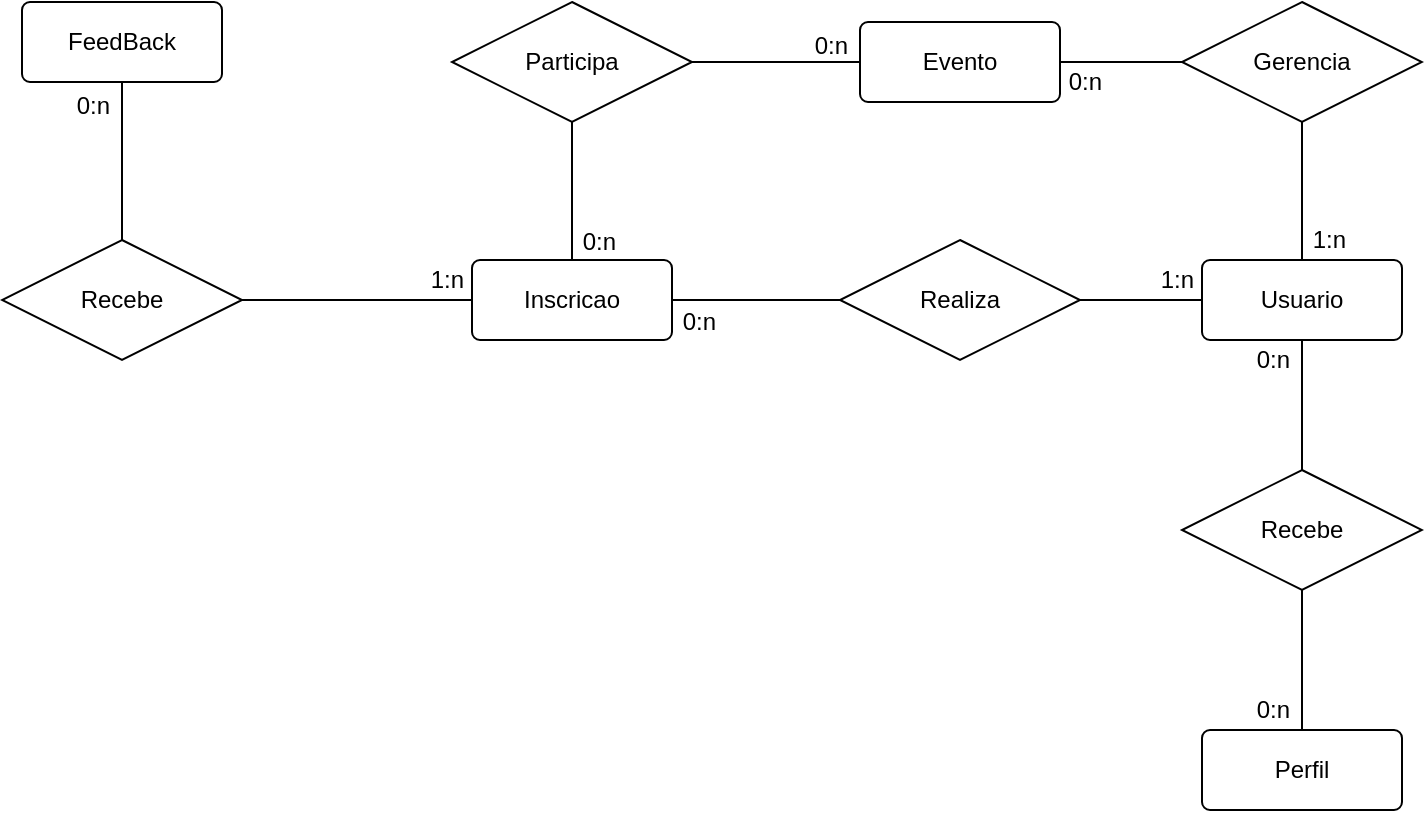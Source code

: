 <mxfile version="13.2.4" type="github">
  <diagram id="XgKy6e4inUG7rCdKwu-2" name="Page-1">
    <mxGraphModel dx="1108" dy="482" grid="1" gridSize="10" guides="1" tooltips="1" connect="1" arrows="1" fold="1" page="1" pageScale="1" pageWidth="827" pageHeight="1169" math="0" shadow="0">
      <root>
        <mxCell id="0" />
        <mxCell id="1" parent="0" />
        <mxCell id="P_-fmWdjzyzI8tMcbLqE-1" value="Evento" style="rounded=1;arcSize=10;whiteSpace=wrap;html=1;align=center;" parent="1" vertex="1">
          <mxGeometry x="559" y="446" width="100" height="40" as="geometry" />
        </mxCell>
        <mxCell id="P_-fmWdjzyzI8tMcbLqE-2" value="Gerencia" style="shape=rhombus;perimeter=rhombusPerimeter;whiteSpace=wrap;html=1;align=center;" parent="1" vertex="1">
          <mxGeometry x="720" y="436" width="120" height="60" as="geometry" />
        </mxCell>
        <mxCell id="P_-fmWdjzyzI8tMcbLqE-3" value="Inscricao" style="rounded=1;arcSize=10;whiteSpace=wrap;html=1;align=center;" parent="1" vertex="1">
          <mxGeometry x="365" y="565" width="100" height="40" as="geometry" />
        </mxCell>
        <mxCell id="P_-fmWdjzyzI8tMcbLqE-4" value="Usuario" style="rounded=1;arcSize=10;whiteSpace=wrap;html=1;align=center;" parent="1" vertex="1">
          <mxGeometry x="730" y="565" width="100" height="40" as="geometry" />
        </mxCell>
        <mxCell id="P_-fmWdjzyzI8tMcbLqE-5" value="Perfil" style="rounded=1;arcSize=10;whiteSpace=wrap;html=1;align=center;" parent="1" vertex="1">
          <mxGeometry x="730" y="800" width="100" height="40" as="geometry" />
        </mxCell>
        <mxCell id="P_-fmWdjzyzI8tMcbLqE-6" value="FeedBack" style="rounded=1;arcSize=10;whiteSpace=wrap;html=1;align=center;" parent="1" vertex="1">
          <mxGeometry x="140" y="436" width="100" height="40" as="geometry" />
        </mxCell>
        <mxCell id="P_-fmWdjzyzI8tMcbLqE-7" value="Participa" style="shape=rhombus;perimeter=rhombusPerimeter;whiteSpace=wrap;html=1;align=center;" parent="1" vertex="1">
          <mxGeometry x="355" y="436" width="120" height="60" as="geometry" />
        </mxCell>
        <mxCell id="P_-fmWdjzyzI8tMcbLqE-9" value="Realiza" style="shape=rhombus;perimeter=rhombusPerimeter;whiteSpace=wrap;html=1;align=center;" parent="1" vertex="1">
          <mxGeometry x="549" y="555" width="120" height="60" as="geometry" />
        </mxCell>
        <mxCell id="P_-fmWdjzyzI8tMcbLqE-10" value="Recebe" style="shape=rhombus;perimeter=rhombusPerimeter;whiteSpace=wrap;html=1;align=center;" parent="1" vertex="1">
          <mxGeometry x="720" y="670" width="120" height="60" as="geometry" />
        </mxCell>
        <mxCell id="P_-fmWdjzyzI8tMcbLqE-11" value="" style="endArrow=none;html=1;rounded=0;exitX=0;exitY=0.5;exitDx=0;exitDy=0;entryX=1;entryY=0.5;entryDx=0;entryDy=0;" parent="1" source="P_-fmWdjzyzI8tMcbLqE-2" target="P_-fmWdjzyzI8tMcbLqE-1" edge="1">
          <mxGeometry relative="1" as="geometry">
            <mxPoint x="523" y="726" as="sourcePoint" />
            <mxPoint x="683" y="726" as="targetPoint" />
          </mxGeometry>
        </mxCell>
        <mxCell id="P_-fmWdjzyzI8tMcbLqE-12" value="0:n" style="resizable=0;html=1;align=right;verticalAlign=bottom;" parent="P_-fmWdjzyzI8tMcbLqE-11" connectable="0" vertex="1">
          <mxGeometry x="1" relative="1" as="geometry">
            <mxPoint x="21" y="18" as="offset" />
          </mxGeometry>
        </mxCell>
        <mxCell id="P_-fmWdjzyzI8tMcbLqE-13" value="" style="endArrow=none;html=1;rounded=0;exitX=0.5;exitY=1;exitDx=0;exitDy=0;entryX=0.5;entryY=0;entryDx=0;entryDy=0;" parent="1" source="P_-fmWdjzyzI8tMcbLqE-2" target="P_-fmWdjzyzI8tMcbLqE-4" edge="1">
          <mxGeometry relative="1" as="geometry">
            <mxPoint x="669" y="836" as="sourcePoint" />
            <mxPoint x="669" y="677" as="targetPoint" />
          </mxGeometry>
        </mxCell>
        <mxCell id="P_-fmWdjzyzI8tMcbLqE-14" value="1:n" style="resizable=0;html=1;align=right;verticalAlign=bottom;" parent="P_-fmWdjzyzI8tMcbLqE-13" connectable="0" vertex="1">
          <mxGeometry x="1" relative="1" as="geometry">
            <mxPoint x="22" y="-2" as="offset" />
          </mxGeometry>
        </mxCell>
        <mxCell id="P_-fmWdjzyzI8tMcbLqE-15" value="" style="endArrow=none;html=1;rounded=0;exitX=0.5;exitY=1;exitDx=0;exitDy=0;entryX=0.5;entryY=0;entryDx=0;entryDy=0;" parent="1" source="P_-fmWdjzyzI8tMcbLqE-10" target="P_-fmWdjzyzI8tMcbLqE-5" edge="1">
          <mxGeometry relative="1" as="geometry">
            <mxPoint x="679" y="1076" as="sourcePoint" />
            <mxPoint x="959" y="696" as="targetPoint" />
          </mxGeometry>
        </mxCell>
        <mxCell id="P_-fmWdjzyzI8tMcbLqE-16" value="0:n" style="resizable=0;html=1;align=right;verticalAlign=bottom;" parent="P_-fmWdjzyzI8tMcbLqE-15" connectable="0" vertex="1">
          <mxGeometry x="1" relative="1" as="geometry">
            <mxPoint x="-6" y="-2" as="offset" />
          </mxGeometry>
        </mxCell>
        <mxCell id="P_-fmWdjzyzI8tMcbLqE-17" value="" style="endArrow=none;html=1;rounded=0;exitX=0.5;exitY=0;exitDx=0;exitDy=0;entryX=0.5;entryY=1;entryDx=0;entryDy=0;" parent="1" source="P_-fmWdjzyzI8tMcbLqE-10" target="P_-fmWdjzyzI8tMcbLqE-4" edge="1">
          <mxGeometry relative="1" as="geometry">
            <mxPoint x="639" y="1066" as="sourcePoint" />
            <mxPoint x="639" y="976" as="targetPoint" />
          </mxGeometry>
        </mxCell>
        <mxCell id="P_-fmWdjzyzI8tMcbLqE-18" value="0:n" style="resizable=0;html=1;align=right;verticalAlign=bottom;" parent="P_-fmWdjzyzI8tMcbLqE-17" connectable="0" vertex="1">
          <mxGeometry x="1" relative="1" as="geometry">
            <mxPoint x="-6" y="18" as="offset" />
          </mxGeometry>
        </mxCell>
        <mxCell id="P_-fmWdjzyzI8tMcbLqE-25" value="" style="endArrow=none;html=1;rounded=0;entryX=0;entryY=0.5;entryDx=0;entryDy=0;exitX=1;exitY=0.5;exitDx=0;exitDy=0;" parent="1" source="P_-fmWdjzyzI8tMcbLqE-7" target="P_-fmWdjzyzI8tMcbLqE-1" edge="1">
          <mxGeometry relative="1" as="geometry">
            <mxPoint x="609" y="347" as="sourcePoint" />
            <mxPoint x="529" y="476" as="targetPoint" />
          </mxGeometry>
        </mxCell>
        <mxCell id="P_-fmWdjzyzI8tMcbLqE-26" value="0:n" style="resizable=0;html=1;align=right;verticalAlign=bottom;" parent="P_-fmWdjzyzI8tMcbLqE-25" connectable="0" vertex="1">
          <mxGeometry x="1" relative="1" as="geometry">
            <mxPoint x="-6" as="offset" />
          </mxGeometry>
        </mxCell>
        <mxCell id="P_-fmWdjzyzI8tMcbLqE-27" value="" style="endArrow=none;html=1;rounded=0;exitX=0.5;exitY=1;exitDx=0;exitDy=0;entryX=0.5;entryY=0;entryDx=0;entryDy=0;" parent="1" source="P_-fmWdjzyzI8tMcbLqE-7" target="P_-fmWdjzyzI8tMcbLqE-3" edge="1">
          <mxGeometry relative="1" as="geometry">
            <mxPoint x="354" y="451" as="sourcePoint" />
            <mxPoint x="279" y="555" as="targetPoint" />
          </mxGeometry>
        </mxCell>
        <mxCell id="P_-fmWdjzyzI8tMcbLqE-28" value="0:n" style="resizable=0;html=1;align=right;verticalAlign=bottom;" parent="P_-fmWdjzyzI8tMcbLqE-27" connectable="0" vertex="1">
          <mxGeometry x="1" relative="1" as="geometry">
            <mxPoint x="22" y="-1" as="offset" />
          </mxGeometry>
        </mxCell>
        <mxCell id="P_-fmWdjzyzI8tMcbLqE-30" value="" style="endArrow=none;html=1;rounded=0;entryX=0;entryY=0.5;entryDx=0;entryDy=0;exitX=1;exitY=0.5;exitDx=0;exitDy=0;" parent="1" source="P_-fmWdjzyzI8tMcbLqE-9" target="P_-fmWdjzyzI8tMcbLqE-4" edge="1">
          <mxGeometry relative="1" as="geometry">
            <mxPoint x="295" y="603" as="sourcePoint" />
            <mxPoint x="459" y="612" as="targetPoint" />
          </mxGeometry>
        </mxCell>
        <mxCell id="P_-fmWdjzyzI8tMcbLqE-31" value="1:n" style="resizable=0;html=1;align=right;verticalAlign=bottom;" parent="P_-fmWdjzyzI8tMcbLqE-30" connectable="0" vertex="1">
          <mxGeometry x="1" relative="1" as="geometry">
            <mxPoint x="-4" y="-2" as="offset" />
          </mxGeometry>
        </mxCell>
        <mxCell id="P_-fmWdjzyzI8tMcbLqE-32" value="" style="endArrow=none;html=1;rounded=0;exitX=0;exitY=0.5;exitDx=0;exitDy=0;entryX=1;entryY=0.5;entryDx=0;entryDy=0;" parent="1" source="P_-fmWdjzyzI8tMcbLqE-9" target="P_-fmWdjzyzI8tMcbLqE-3" edge="1">
          <mxGeometry relative="1" as="geometry">
            <mxPoint x="301" y="533" as="sourcePoint" />
            <mxPoint x="430" y="590" as="targetPoint" />
          </mxGeometry>
        </mxCell>
        <mxCell id="P_-fmWdjzyzI8tMcbLqE-33" value="0:n" style="resizable=0;html=1;align=right;verticalAlign=bottom;" parent="P_-fmWdjzyzI8tMcbLqE-32" connectable="0" vertex="1">
          <mxGeometry x="1" relative="1" as="geometry">
            <mxPoint x="22" y="19" as="offset" />
          </mxGeometry>
        </mxCell>
        <mxCell id="P_-fmWdjzyzI8tMcbLqE-35" value="Recebe" style="shape=rhombus;perimeter=rhombusPerimeter;whiteSpace=wrap;html=1;align=center;" parent="1" vertex="1">
          <mxGeometry x="130" y="555" width="120" height="60" as="geometry" />
        </mxCell>
        <mxCell id="P_-fmWdjzyzI8tMcbLqE-36" value="" style="endArrow=none;html=1;rounded=0;entryX=0;entryY=0.5;entryDx=0;entryDy=0;exitX=1;exitY=0.5;exitDx=0;exitDy=0;" parent="1" source="P_-fmWdjzyzI8tMcbLqE-35" target="P_-fmWdjzyzI8tMcbLqE-3" edge="1">
          <mxGeometry relative="1" as="geometry">
            <mxPoint x="165" y="413" as="sourcePoint" />
            <mxPoint x="251" y="413" as="targetPoint" />
          </mxGeometry>
        </mxCell>
        <mxCell id="P_-fmWdjzyzI8tMcbLqE-37" value="1:n" style="resizable=0;html=1;align=right;verticalAlign=bottom;" parent="P_-fmWdjzyzI8tMcbLqE-36" connectable="0" vertex="1">
          <mxGeometry x="1" relative="1" as="geometry">
            <mxPoint x="-4" y="-2" as="offset" />
          </mxGeometry>
        </mxCell>
        <mxCell id="P_-fmWdjzyzI8tMcbLqE-40" value="" style="endArrow=none;html=1;rounded=0;entryX=0.5;entryY=1;entryDx=0;entryDy=0;exitX=0.5;exitY=0;exitDx=0;exitDy=0;" parent="1" source="P_-fmWdjzyzI8tMcbLqE-35" target="P_-fmWdjzyzI8tMcbLqE-6" edge="1">
          <mxGeometry relative="1" as="geometry">
            <mxPoint x="269" y="352" as="sourcePoint" />
            <mxPoint x="353" y="352" as="targetPoint" />
          </mxGeometry>
        </mxCell>
        <mxCell id="P_-fmWdjzyzI8tMcbLqE-41" value="0:n" style="resizable=0;html=1;align=right;verticalAlign=bottom;" parent="P_-fmWdjzyzI8tMcbLqE-40" connectable="0" vertex="1">
          <mxGeometry x="1" relative="1" as="geometry">
            <mxPoint x="-6" y="20" as="offset" />
          </mxGeometry>
        </mxCell>
      </root>
    </mxGraphModel>
  </diagram>
</mxfile>
